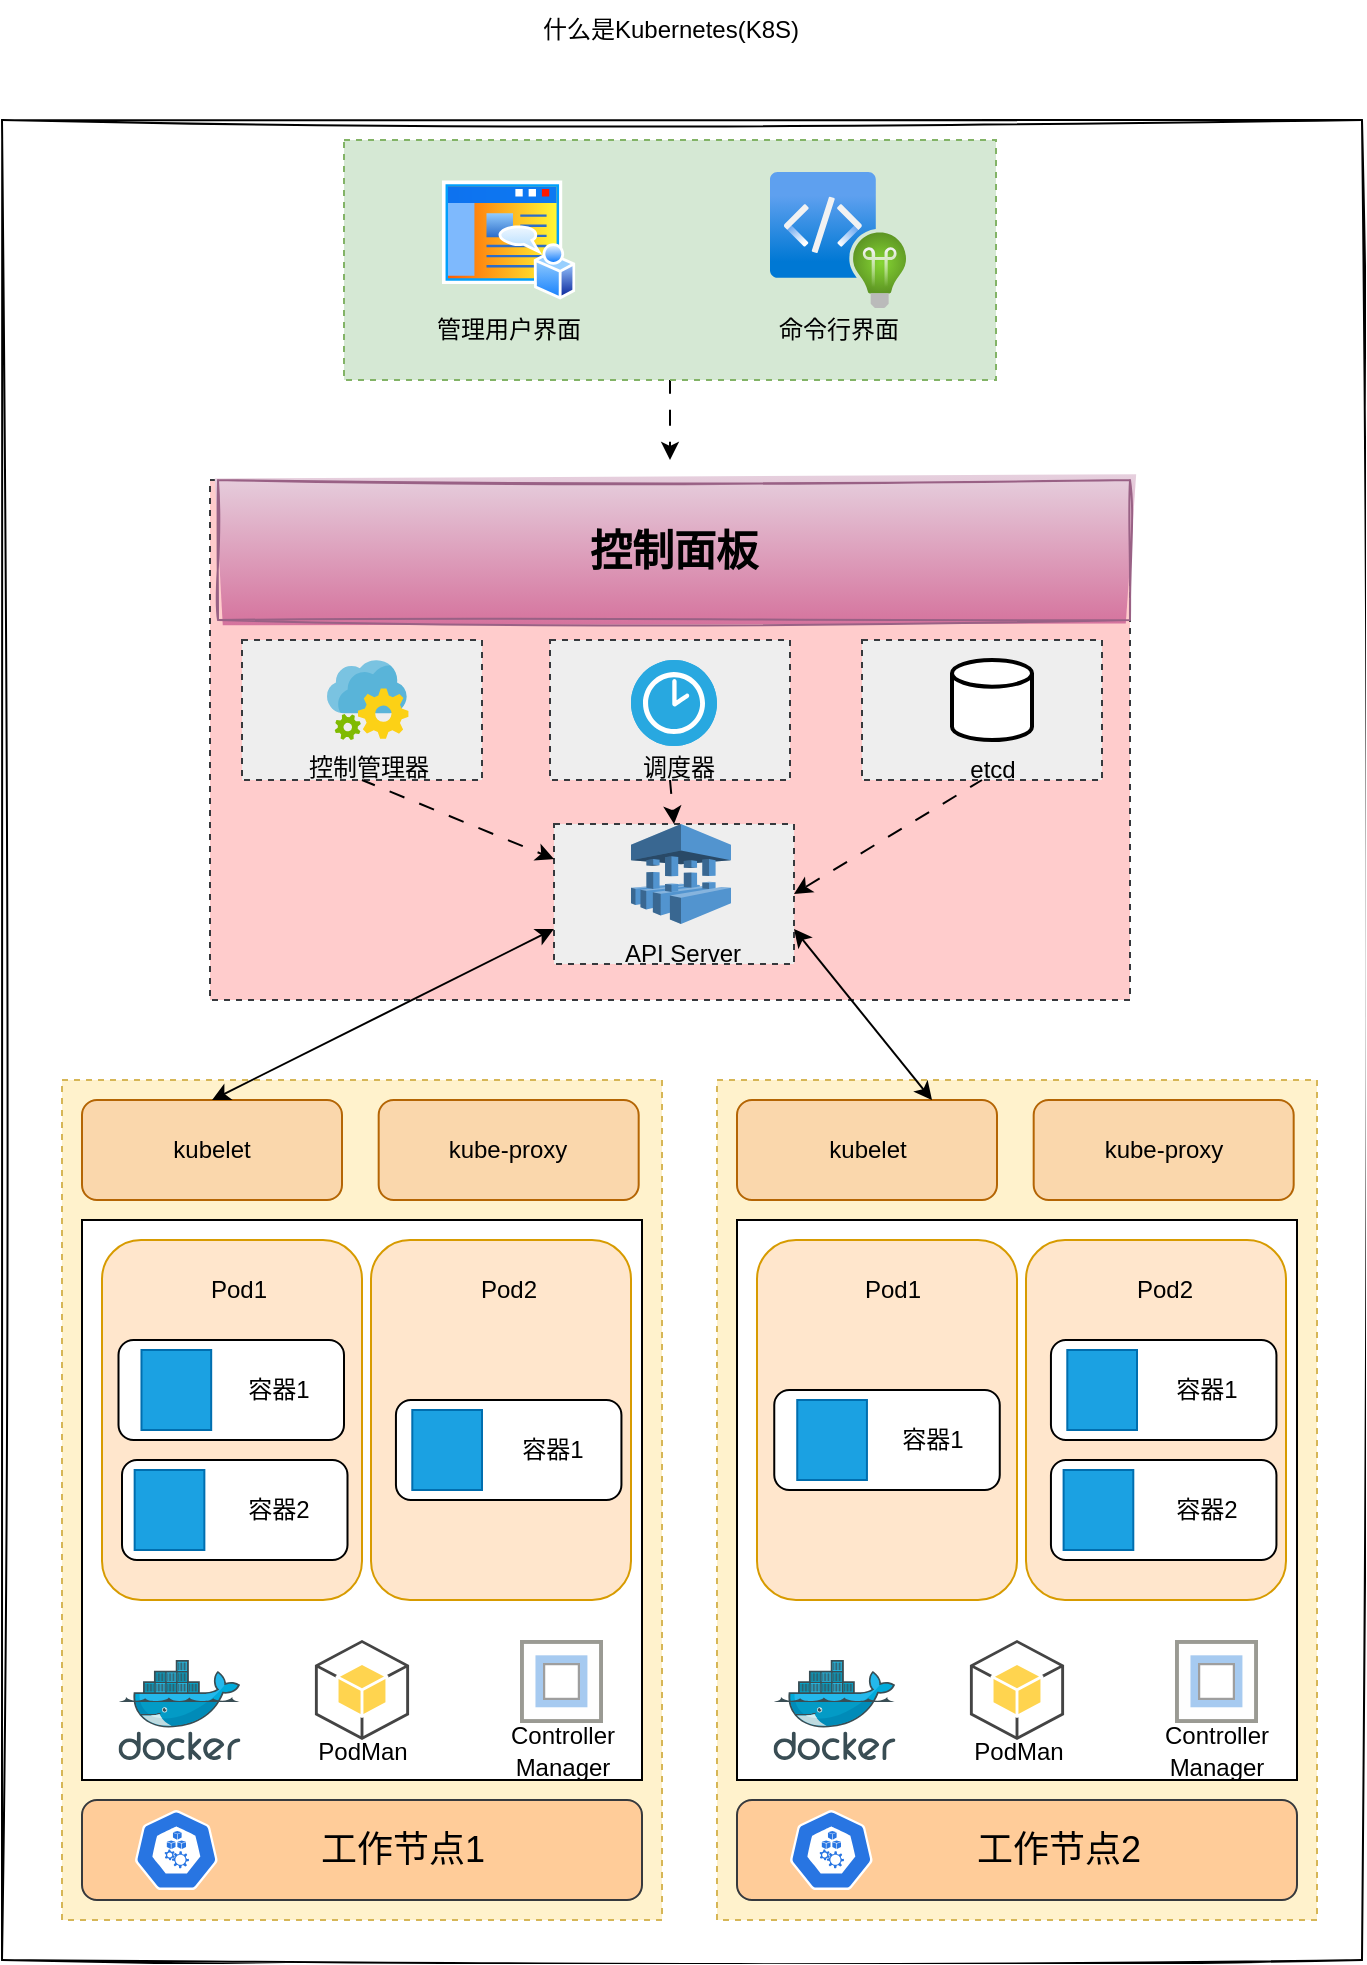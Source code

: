 <mxfile version="25.0.3">
  <diagram name="第 1 页" id="VuZ4HeaCu-ZnlVej3YWM">
    <mxGraphModel dx="2074" dy="1045" grid="1" gridSize="10" guides="1" tooltips="1" connect="1" arrows="1" fold="1" page="1" pageScale="1" pageWidth="827" pageHeight="1169" math="0" shadow="0">
      <root>
        <mxCell id="0" />
        <mxCell id="1" parent="0" />
        <mxCell id="b6jJAoVoaWnXoVeAViK6-1" value="" style="endArrow=none;html=1;rounded=0;sketch=1;hachureGap=4;jiggle=2;curveFitting=1;fontFamily=Architects Daughter;fontSource=https%3A%2F%2Ffonts.googleapis.com%2Fcss%3Ffamily%3DArchitects%2BDaughter;" edge="1" parent="1">
          <mxGeometry width="50" height="50" relative="1" as="geometry">
            <mxPoint x="80" y="120" as="sourcePoint" />
            <mxPoint x="760" y="120" as="targetPoint" />
          </mxGeometry>
        </mxCell>
        <mxCell id="b6jJAoVoaWnXoVeAViK6-2" value="" style="endArrow=none;html=1;rounded=0;sketch=1;hachureGap=4;jiggle=2;curveFitting=1;fontFamily=Architects Daughter;fontSource=https%3A%2F%2Ffonts.googleapis.com%2Fcss%3Ffamily%3DArchitects%2BDaughter;" edge="1" parent="1">
          <mxGeometry width="50" height="50" relative="1" as="geometry">
            <mxPoint x="80" y="120" as="sourcePoint" />
            <mxPoint x="80" y="1040" as="targetPoint" />
          </mxGeometry>
        </mxCell>
        <mxCell id="b6jJAoVoaWnXoVeAViK6-3" value="" style="endArrow=none;html=1;rounded=0;sketch=1;hachureGap=4;jiggle=2;curveFitting=1;fontFamily=Architects Daughter;fontSource=https%3A%2F%2Ffonts.googleapis.com%2Fcss%3Ffamily%3DArchitects%2BDaughter;" edge="1" parent="1">
          <mxGeometry width="50" height="50" relative="1" as="geometry">
            <mxPoint x="760" y="120" as="sourcePoint" />
            <mxPoint x="760" y="1040" as="targetPoint" />
          </mxGeometry>
        </mxCell>
        <mxCell id="b6jJAoVoaWnXoVeAViK6-4" value="" style="endArrow=none;html=1;rounded=0;sketch=1;hachureGap=4;jiggle=2;curveFitting=1;fontFamily=Architects Daughter;fontSource=https%3A%2F%2Ffonts.googleapis.com%2Fcss%3Ffamily%3DArchitects%2BDaughter;" edge="1" parent="1">
          <mxGeometry width="50" height="50" relative="1" as="geometry">
            <mxPoint x="80" y="1040" as="sourcePoint" />
            <mxPoint x="760" y="1040" as="targetPoint" />
          </mxGeometry>
        </mxCell>
        <mxCell id="b6jJAoVoaWnXoVeAViK6-5" value="什么是Kubernetes(K8S)" style="text;html=1;align=center;verticalAlign=middle;resizable=0;points=[];autosize=1;strokeColor=none;fillColor=none;fontFamily=Helvetica;" vertex="1" parent="1">
          <mxGeometry x="339" y="60" width="150" height="30" as="geometry" />
        </mxCell>
        <mxCell id="b6jJAoVoaWnXoVeAViK6-17" style="edgeStyle=orthogonalEdgeStyle;rounded=0;hachureGap=4;orthogonalLoop=1;jettySize=auto;html=1;exitX=0.5;exitY=1;exitDx=0;exitDy=0;fontFamily=Architects Daughter;fontSource=https%3A%2F%2Ffonts.googleapis.com%2Fcss%3Ffamily%3DArchitects%2BDaughter;flowAnimation=1;" edge="1" parent="1" source="b6jJAoVoaWnXoVeAViK6-6">
          <mxGeometry relative="1" as="geometry">
            <mxPoint x="414" y="290" as="targetPoint" />
          </mxGeometry>
        </mxCell>
        <mxCell id="b6jJAoVoaWnXoVeAViK6-6" value="" style="rounded=0;whiteSpace=wrap;html=1;hachureGap=4;fontFamily=Architects Daughter;fontSource=https%3A%2F%2Ffonts.googleapis.com%2Fcss%3Ffamily%3DArchitects%2BDaughter;textShadow=1;shadow=0;dashed=1;fillColor=#d5e8d4;strokeColor=#82b366;" vertex="1" parent="1">
          <mxGeometry x="251" y="130" width="326" height="120" as="geometry" />
        </mxCell>
        <mxCell id="b6jJAoVoaWnXoVeAViK6-7" value="" style="rounded=0;whiteSpace=wrap;html=1;hachureGap=4;fontFamily=Architects Daughter;fontSource=https%3A%2F%2Ffonts.googleapis.com%2Fcss%3Ffamily%3DArchitects%2BDaughter;textShadow=1;shadow=0;dashed=1;fillColor=#ffcccc;strokeColor=#36393d;" vertex="1" parent="1">
          <mxGeometry x="184" y="300" width="460" height="260" as="geometry" />
        </mxCell>
        <mxCell id="b6jJAoVoaWnXoVeAViK6-8" value="" style="rounded=0;whiteSpace=wrap;html=1;hachureGap=4;fontFamily=Architects Daughter;fontSource=https%3A%2F%2Ffonts.googleapis.com%2Fcss%3Ffamily%3DArchitects%2BDaughter;textShadow=1;shadow=0;dashed=1;fillColor=#fff2cc;strokeColor=#d6b656;" vertex="1" parent="1">
          <mxGeometry x="110" y="600" width="300" height="420" as="geometry" />
        </mxCell>
        <mxCell id="b6jJAoVoaWnXoVeAViK6-13" value="" style="image;aspect=fixed;perimeter=ellipsePerimeter;html=1;align=center;shadow=0;dashed=0;spacingTop=3;image=img/lib/active_directory/home_page.svg;sketch=1;hachureGap=4;jiggle=2;curveFitting=1;fontFamily=Architects Daughter;fontSource=https%3A%2F%2Ffonts.googleapis.com%2Fcss%3Ffamily%3DArchitects%2BDaughter;" vertex="1" parent="1">
          <mxGeometry x="300" y="150" width="66.67" height="60" as="geometry" />
        </mxCell>
        <mxCell id="b6jJAoVoaWnXoVeAViK6-14" value="&lt;font face=&quot;Helvetica&quot;&gt;管理用户界面&lt;/font&gt;" style="text;html=1;align=center;verticalAlign=middle;resizable=0;points=[];autosize=1;strokeColor=none;fillColor=none;fontFamily=Architects Daughter;fontSource=https%3A%2F%2Ffonts.googleapis.com%2Fcss%3Ffamily%3DArchitects%2BDaughter;" vertex="1" parent="1">
          <mxGeometry x="283.33" y="210" width="100" height="30" as="geometry" />
        </mxCell>
        <mxCell id="b6jJAoVoaWnXoVeAViK6-15" value="" style="image;aspect=fixed;html=1;points=[];align=center;fontSize=12;image=img/lib/azure2/devops/Code_Optimization.svg;sketch=1;hachureGap=4;jiggle=2;curveFitting=1;fontFamily=Architects Daughter;fontSource=https%3A%2F%2Ffonts.googleapis.com%2Fcss%3Ffamily%3DArchitects%2BDaughter;" vertex="1" parent="1">
          <mxGeometry x="464" y="146" width="68" height="68" as="geometry" />
        </mxCell>
        <mxCell id="b6jJAoVoaWnXoVeAViK6-16" value="&lt;font face=&quot;Helvetica&quot;&gt;命令行界面&lt;/font&gt;" style="text;html=1;align=center;verticalAlign=middle;resizable=0;points=[];autosize=1;strokeColor=none;fillColor=none;fontFamily=Architects Daughter;fontSource=https%3A%2F%2Ffonts.googleapis.com%2Fcss%3Ffamily%3DArchitects%2BDaughter;" vertex="1" parent="1">
          <mxGeometry x="458" y="210" width="80" height="30" as="geometry" />
        </mxCell>
        <mxCell id="b6jJAoVoaWnXoVeAViK6-20" value="&lt;font face=&quot;Helvetica&quot; style=&quot;font-size: 21px;&quot;&gt;&lt;b&gt;控制面板&lt;/b&gt;&lt;/font&gt;" style="rounded=0;whiteSpace=wrap;html=1;sketch=1;hachureGap=4;jiggle=2;curveFitting=1;fontFamily=Architects Daughter;fontSource=https%3A%2F%2Ffonts.googleapis.com%2Fcss%3Ffamily%3DArchitects%2BDaughter;fillColor=#e6d0de;strokeColor=#996185;gradientColor=#d5739d;" vertex="1" parent="1">
          <mxGeometry x="188" y="300" width="456" height="70" as="geometry" />
        </mxCell>
        <mxCell id="b6jJAoVoaWnXoVeAViK6-24" value="" style="rounded=0;whiteSpace=wrap;html=1;hachureGap=4;fontFamily=Architects Daughter;fontSource=https%3A%2F%2Ffonts.googleapis.com%2Fcss%3Ffamily%3DArchitects%2BDaughter;dashed=1;fillColor=#eeeeee;strokeColor=#36393d;" vertex="1" parent="1">
          <mxGeometry x="200" y="380" width="120" height="70" as="geometry" />
        </mxCell>
        <mxCell id="b6jJAoVoaWnXoVeAViK6-25" value="" style="rounded=0;whiteSpace=wrap;html=1;hachureGap=4;fontFamily=Architects Daughter;fontSource=https%3A%2F%2Ffonts.googleapis.com%2Fcss%3Ffamily%3DArchitects%2BDaughter;dashed=1;fillColor=#eeeeee;strokeColor=#36393d;" vertex="1" parent="1">
          <mxGeometry x="354" y="380" width="120" height="70" as="geometry" />
        </mxCell>
        <mxCell id="b6jJAoVoaWnXoVeAViK6-26" value="" style="rounded=0;whiteSpace=wrap;html=1;hachureGap=4;fontFamily=Architects Daughter;fontSource=https%3A%2F%2Ffonts.googleapis.com%2Fcss%3Ffamily%3DArchitects%2BDaughter;dashed=1;fillColor=#eeeeee;strokeColor=#36393d;" vertex="1" parent="1">
          <mxGeometry x="510" y="380" width="120" height="70" as="geometry" />
        </mxCell>
        <mxCell id="b6jJAoVoaWnXoVeAViK6-27" value="" style="image;sketch=0;aspect=fixed;html=1;points=[];align=center;fontSize=12;image=img/lib/mscae/App_Configuration.svg;hachureGap=4;jiggle=2;curveFitting=1;fontFamily=Architects Daughter;fontSource=https%3A%2F%2Ffonts.googleapis.com%2Fcss%3Ffamily%3DArchitects%2BDaughter;" vertex="1" parent="1">
          <mxGeometry x="242.51" y="390" width="40.82" height="40" as="geometry" />
        </mxCell>
        <mxCell id="b6jJAoVoaWnXoVeAViK6-28" value="" style="fillColor=#28A8E0;verticalLabelPosition=bottom;sketch=0;html=1;strokeColor=#ffffff;verticalAlign=top;align=center;points=[[0.145,0.145,0],[0.5,0,0],[0.855,0.145,0],[1,0.5,0],[0.855,0.855,0],[0.5,1,0],[0.145,0.855,0],[0,0.5,0]];pointerEvents=1;shape=mxgraph.cisco_safe.compositeIcon;bgIcon=ellipse;resIcon=mxgraph.cisco_safe.capability.time_synchronization;hachureGap=4;jiggle=2;curveFitting=1;fontFamily=Architects Daughter;fontSource=https%3A%2F%2Ffonts.googleapis.com%2Fcss%3Ffamily%3DArchitects%2BDaughter;" vertex="1" parent="1">
          <mxGeometry x="394.5" y="390" width="43" height="43" as="geometry" />
        </mxCell>
        <mxCell id="b6jJAoVoaWnXoVeAViK6-29" value="" style="strokeWidth=2;html=1;shape=mxgraph.flowchart.database;whiteSpace=wrap;hachureGap=4;fontFamily=Architects Daughter;fontSource=https%3A%2F%2Ffonts.googleapis.com%2Fcss%3Ffamily%3DArchitects%2BDaughter;" vertex="1" parent="1">
          <mxGeometry x="555" y="390" width="40" height="40" as="geometry" />
        </mxCell>
        <mxCell id="b6jJAoVoaWnXoVeAViK6-30" value="控制管理器" style="text;html=1;align=center;verticalAlign=middle;resizable=0;points=[];autosize=1;strokeColor=none;fillColor=none;fontFamily=Architects Daughter;fontSource=https%3A%2F%2Ffonts.googleapis.com%2Fcss%3Ffamily%3DArchitects%2BDaughter;" vertex="1" parent="1">
          <mxGeometry x="222.92" y="430" width="80" height="30" as="geometry" />
        </mxCell>
        <mxCell id="b6jJAoVoaWnXoVeAViK6-31" value="调度器" style="text;html=1;align=center;verticalAlign=middle;resizable=0;points=[];autosize=1;strokeColor=none;fillColor=none;fontFamily=Architects Daughter;fontSource=https%3A%2F%2Ffonts.googleapis.com%2Fcss%3Ffamily%3DArchitects%2BDaughter;" vertex="1" parent="1">
          <mxGeometry x="388" y="430" width="60" height="30" as="geometry" />
        </mxCell>
        <mxCell id="b6jJAoVoaWnXoVeAViK6-32" value="etcd" style="text;html=1;align=center;verticalAlign=middle;resizable=0;points=[];autosize=1;strokeColor=none;fillColor=none;fontFamily=Helvetica;" vertex="1" parent="1">
          <mxGeometry x="550" y="430" width="50" height="30" as="geometry" />
        </mxCell>
        <mxCell id="b6jJAoVoaWnXoVeAViK6-33" value="" style="rounded=0;whiteSpace=wrap;html=1;hachureGap=4;fontFamily=Architects Daughter;fontSource=https%3A%2F%2Ffonts.googleapis.com%2Fcss%3Ffamily%3DArchitects%2BDaughter;dashed=1;fillColor=#eeeeee;strokeColor=#36393d;" vertex="1" parent="1">
          <mxGeometry x="356" y="472" width="120" height="70" as="geometry" />
        </mxCell>
        <mxCell id="b6jJAoVoaWnXoVeAViK6-36" value="" style="outlineConnect=0;dashed=0;verticalLabelPosition=bottom;verticalAlign=top;align=center;html=1;shape=mxgraph.aws3.server_migration_service;fillColor=#5294CF;gradientColor=none;hachureGap=4;fontFamily=Architects Daughter;fontSource=https%3A%2F%2Ffonts.googleapis.com%2Fcss%3Ffamily%3DArchitects%2BDaughter;" vertex="1" parent="1">
          <mxGeometry x="394.5" y="472" width="50" height="50" as="geometry" />
        </mxCell>
        <mxCell id="b6jJAoVoaWnXoVeAViK6-37" value="&lt;font face=&quot;Helvetica&quot;&gt;API Server&lt;/font&gt;" style="text;html=1;align=center;verticalAlign=middle;resizable=0;points=[];autosize=1;strokeColor=none;fillColor=none;fontFamily=Architects Daughter;fontSource=https%3A%2F%2Ffonts.googleapis.com%2Fcss%3Ffamily%3DArchitects%2BDaughter;" vertex="1" parent="1">
          <mxGeometry x="379.5" y="522" width="80" height="30" as="geometry" />
        </mxCell>
        <mxCell id="b6jJAoVoaWnXoVeAViK6-39" value="&lt;font face=&quot;Helvetica&quot;&gt;kubelet&lt;/font&gt;" style="rounded=1;whiteSpace=wrap;html=1;hachureGap=4;fontFamily=Architects Daughter;fontSource=https%3A%2F%2Ffonts.googleapis.com%2Fcss%3Ffamily%3DArchitects%2BDaughter;fillColor=#fad7ac;strokeColor=#b46504;" vertex="1" parent="1">
          <mxGeometry x="120" y="610" width="130" height="50" as="geometry" />
        </mxCell>
        <mxCell id="b6jJAoVoaWnXoVeAViK6-41" value="&lt;font face=&quot;Helvetica&quot;&gt;kube-proxy&lt;/font&gt;" style="rounded=1;whiteSpace=wrap;html=1;hachureGap=4;fontFamily=Architects Daughter;fontSource=https%3A%2F%2Ffonts.googleapis.com%2Fcss%3Ffamily%3DArchitects%2BDaughter;fillColor=#fad7ac;strokeColor=#b46504;" vertex="1" parent="1">
          <mxGeometry x="268.34" y="610" width="130" height="50" as="geometry" />
        </mxCell>
        <mxCell id="b6jJAoVoaWnXoVeAViK6-43" value="" style="rounded=1;whiteSpace=wrap;html=1;hachureGap=4;fontFamily=Architects Daughter;fontSource=https%3A%2F%2Ffonts.googleapis.com%2Fcss%3Ffamily%3DArchitects%2BDaughter;fillColor=#ffcc99;strokeColor=#36393d;" vertex="1" parent="1">
          <mxGeometry x="120" y="960" width="280" height="50" as="geometry" />
        </mxCell>
        <mxCell id="b6jJAoVoaWnXoVeAViK6-44" value="" style="aspect=fixed;sketch=0;html=1;dashed=0;whitespace=wrap;verticalLabelPosition=bottom;verticalAlign=top;fillColor=#2875E2;strokeColor=#ffffff;points=[[0.005,0.63,0],[0.1,0.2,0],[0.9,0.2,0],[0.5,0,0],[0.995,0.63,0],[0.72,0.99,0],[0.5,1,0],[0.28,0.99,0]];shape=mxgraph.kubernetes.icon2;prIcon=node;hachureGap=4;jiggle=2;curveFitting=1;fontFamily=Architects Daughter;fontSource=https%3A%2F%2Ffonts.googleapis.com%2Fcss%3Ffamily%3DArchitects%2BDaughter;" vertex="1" parent="1">
          <mxGeometry x="146.33" y="965" width="41.67" height="40" as="geometry" />
        </mxCell>
        <mxCell id="b6jJAoVoaWnXoVeAViK6-46" value="" style="rounded=0;whiteSpace=wrap;html=1;hachureGap=4;fontFamily=Architects Daughter;fontSource=https%3A%2F%2Ffonts.googleapis.com%2Fcss%3Ffamily%3DArchitects%2BDaughter;" vertex="1" parent="1">
          <mxGeometry x="120" y="670" width="280" height="280" as="geometry" />
        </mxCell>
        <mxCell id="b6jJAoVoaWnXoVeAViK6-47" value="" style="rounded=1;whiteSpace=wrap;html=1;hachureGap=4;fontFamily=Architects Daughter;fontSource=https%3A%2F%2Ffonts.googleapis.com%2Fcss%3Ffamily%3DArchitects%2BDaughter;fillColor=#ffe6cc;strokeColor=#d79b00;" vertex="1" parent="1">
          <mxGeometry x="130" y="680" width="130" height="180" as="geometry" />
        </mxCell>
        <mxCell id="b6jJAoVoaWnXoVeAViK6-48" value="" style="rounded=1;whiteSpace=wrap;html=1;hachureGap=4;fontFamily=Architects Daughter;fontSource=https%3A%2F%2Ffonts.googleapis.com%2Fcss%3Ffamily%3DArchitects%2BDaughter;fillColor=#ffe6cc;strokeColor=#d79b00;" vertex="1" parent="1">
          <mxGeometry x="264.5" y="680" width="130" height="180" as="geometry" />
        </mxCell>
        <mxCell id="b6jJAoVoaWnXoVeAViK6-49" value="" style="rounded=1;whiteSpace=wrap;html=1;hachureGap=4;fontFamily=Architects Daughter;fontSource=https%3A%2F%2Ffonts.googleapis.com%2Fcss%3Ffamily%3DArchitects%2BDaughter;" vertex="1" parent="1">
          <mxGeometry x="138.25" y="730" width="112.75" height="50" as="geometry" />
        </mxCell>
        <mxCell id="b6jJAoVoaWnXoVeAViK6-50" value="" style="rounded=1;whiteSpace=wrap;html=1;hachureGap=4;fontFamily=Architects Daughter;fontSource=https%3A%2F%2Ffonts.googleapis.com%2Fcss%3Ffamily%3DArchitects%2BDaughter;" vertex="1" parent="1">
          <mxGeometry x="140" y="790" width="112.75" height="50" as="geometry" />
        </mxCell>
        <mxCell id="b6jJAoVoaWnXoVeAViK6-52" value="" style="rounded=1;whiteSpace=wrap;html=1;hachureGap=4;fontFamily=Architects Daughter;fontSource=https%3A%2F%2Ffonts.googleapis.com%2Fcss%3Ffamily%3DArchitects%2BDaughter;" vertex="1" parent="1">
          <mxGeometry x="276.97" y="760" width="112.75" height="50" as="geometry" />
        </mxCell>
        <mxCell id="b6jJAoVoaWnXoVeAViK6-53" value="&lt;font face=&quot;Helvetica&quot;&gt;Pod1&lt;/font&gt;" style="text;html=1;align=center;verticalAlign=middle;resizable=0;points=[];autosize=1;strokeColor=none;fillColor=none;fontFamily=Architects Daughter;fontSource=https%3A%2F%2Ffonts.googleapis.com%2Fcss%3Ffamily%3DArchitects%2BDaughter;" vertex="1" parent="1">
          <mxGeometry x="172.92" y="690" width="50" height="30" as="geometry" />
        </mxCell>
        <mxCell id="b6jJAoVoaWnXoVeAViK6-54" value="&lt;font face=&quot;Helvetica&quot;&gt;Pod2&lt;/font&gt;" style="text;html=1;align=center;verticalAlign=middle;resizable=0;points=[];autosize=1;strokeColor=none;fillColor=none;fontFamily=Architects Daughter;fontSource=https%3A%2F%2Ffonts.googleapis.com%2Fcss%3Ffamily%3DArchitects%2BDaughter;" vertex="1" parent="1">
          <mxGeometry x="308.35" y="690" width="50" height="30" as="geometry" />
        </mxCell>
        <mxCell id="b6jJAoVoaWnXoVeAViK6-55" value="" style="image;sketch=0;aspect=fixed;html=1;points=[];align=center;fontSize=12;image=img/lib/mscae/Docker.svg;hachureGap=4;jiggle=2;curveFitting=1;fontFamily=Architects Daughter;fontSource=https%3A%2F%2Ffonts.googleapis.com%2Fcss%3Ffamily%3DArchitects%2BDaughter;" vertex="1" parent="1">
          <mxGeometry x="138.25" y="890" width="60.98" height="50" as="geometry" />
        </mxCell>
        <mxCell id="b6jJAoVoaWnXoVeAViK6-56" value="" style="outlineConnect=0;dashed=0;verticalLabelPosition=bottom;verticalAlign=top;align=center;html=1;shape=mxgraph.aws3.android;fillColor=#FFD44F;gradientColor=none;hachureGap=4;fontFamily=Architects Daughter;fontSource=https%3A%2F%2Ffonts.googleapis.com%2Fcss%3Ffamily%3DArchitects%2BDaughter;" vertex="1" parent="1">
          <mxGeometry x="236.46" y="880" width="47.08" height="50" as="geometry" />
        </mxCell>
        <mxCell id="b6jJAoVoaWnXoVeAViK6-57" value="" style="verticalLabelPosition=bottom;sketch=0;aspect=fixed;html=1;verticalAlign=top;strokeColor=none;align=center;outlineConnect=0;shape=mxgraph.citrix.role_load_testing_controller;hachureGap=4;jiggle=2;curveFitting=1;fontFamily=Architects Daughter;fontSource=https%3A%2F%2Ffonts.googleapis.com%2Fcss%3Ffamily%3DArchitects%2BDaughter;" vertex="1" parent="1">
          <mxGeometry x="339" y="880" width="41.5" height="41.5" as="geometry" />
        </mxCell>
        <mxCell id="b6jJAoVoaWnXoVeAViK6-58" value="&lt;font face=&quot;Helvetica&quot;&gt;PodMan&lt;/font&gt;" style="text;html=1;align=center;verticalAlign=middle;resizable=0;points=[];autosize=1;strokeColor=none;fillColor=none;fontFamily=Architects Daughter;fontSource=https%3A%2F%2Ffonts.googleapis.com%2Fcss%3Ffamily%3DArchitects%2BDaughter;" vertex="1" parent="1">
          <mxGeometry x="225.0" y="921" width="70" height="30" as="geometry" />
        </mxCell>
        <mxCell id="b6jJAoVoaWnXoVeAViK6-59" value="&lt;font face=&quot;Helvetica&quot;&gt;Controller &lt;br&gt;Manager&lt;/font&gt;" style="text;html=1;align=center;verticalAlign=middle;resizable=0;points=[];autosize=1;strokeColor=none;fillColor=none;fontFamily=Architects Daughter;fontSource=https%3A%2F%2Ffonts.googleapis.com%2Fcss%3Ffamily%3DArchitects%2BDaughter;" vertex="1" parent="1">
          <mxGeometry x="319.75" y="916" width="80" height="40" as="geometry" />
        </mxCell>
        <mxCell id="b6jJAoVoaWnXoVeAViK6-60" value="&lt;font style=&quot;font-size: 18px;&quot; face=&quot;Helvetica&quot;&gt;工作节点1&lt;/font&gt;" style="text;html=1;align=center;verticalAlign=middle;resizable=0;points=[];autosize=1;strokeColor=none;fillColor=none;fontFamily=Architects Daughter;fontSource=https%3A%2F%2Ffonts.googleapis.com%2Fcss%3Ffamily%3DArchitects%2BDaughter;" vertex="1" parent="1">
          <mxGeometry x="225.0" y="965" width="110" height="40" as="geometry" />
        </mxCell>
        <mxCell id="b6jJAoVoaWnXoVeAViK6-61" value="" style="points=[];aspect=fixed;html=1;align=center;shadow=0;dashed=0;fillColor=#1ba1e2;strokeColor=#006EAF;shape=mxgraph.alibaba_cloud.ask_ack_container_service_for_kubernetes;hachureGap=4;fontFamily=Architects Daughter;fontSource=https%3A%2F%2Ffonts.googleapis.com%2Fcss%3Ffamily%3DArchitects%2BDaughter;fontColor=#ffffff;" vertex="1" parent="1">
          <mxGeometry x="149.74" y="735" width="34.85" height="40" as="geometry" />
        </mxCell>
        <mxCell id="b6jJAoVoaWnXoVeAViK6-62" value="" style="points=[];aspect=fixed;html=1;align=center;shadow=0;dashed=0;fillColor=#1ba1e2;strokeColor=#006EAF;shape=mxgraph.alibaba_cloud.ask_ack_container_service_for_kubernetes;hachureGap=4;fontFamily=Architects Daughter;fontSource=https%3A%2F%2Ffonts.googleapis.com%2Fcss%3Ffamily%3DArchitects%2BDaughter;fontColor=#ffffff;" vertex="1" parent="1">
          <mxGeometry x="146.33" y="795" width="34.85" height="40" as="geometry" />
        </mxCell>
        <mxCell id="b6jJAoVoaWnXoVeAViK6-63" value="" style="points=[];aspect=fixed;html=1;align=center;shadow=0;dashed=0;fillColor=#1ba1e2;strokeColor=#006EAF;shape=mxgraph.alibaba_cloud.ask_ack_container_service_for_kubernetes;hachureGap=4;fontFamily=Architects Daughter;fontSource=https%3A%2F%2Ffonts.googleapis.com%2Fcss%3Ffamily%3DArchitects%2BDaughter;fontColor=#ffffff;" vertex="1" parent="1">
          <mxGeometry x="285.15" y="765" width="34.85" height="40" as="geometry" />
        </mxCell>
        <mxCell id="b6jJAoVoaWnXoVeAViK6-64" value="&lt;font face=&quot;Helvetica&quot;&gt;容器1&lt;/font&gt;" style="text;html=1;align=center;verticalAlign=middle;resizable=0;points=[];autosize=1;strokeColor=none;fillColor=none;fontFamily=Architects Daughter;fontSource=https%3A%2F%2Ffonts.googleapis.com%2Fcss%3Ffamily%3DArchitects%2BDaughter;" vertex="1" parent="1">
          <mxGeometry x="192.51" y="740" width="50" height="30" as="geometry" />
        </mxCell>
        <mxCell id="b6jJAoVoaWnXoVeAViK6-65" value="&lt;font face=&quot;Helvetica&quot;&gt;容器2&lt;/font&gt;" style="text;html=1;align=center;verticalAlign=middle;resizable=0;points=[];autosize=1;strokeColor=none;fillColor=none;fontFamily=Architects Daughter;fontSource=https%3A%2F%2Ffonts.googleapis.com%2Fcss%3Ffamily%3DArchitects%2BDaughter;" vertex="1" parent="1">
          <mxGeometry x="192.51" y="800" width="50" height="30" as="geometry" />
        </mxCell>
        <mxCell id="b6jJAoVoaWnXoVeAViK6-66" value="&lt;font face=&quot;Helvetica&quot;&gt;容器1&lt;/font&gt;" style="text;html=1;align=center;verticalAlign=middle;resizable=0;points=[];autosize=1;strokeColor=none;fillColor=none;fontFamily=Architects Daughter;fontSource=https%3A%2F%2Ffonts.googleapis.com%2Fcss%3Ffamily%3DArchitects%2BDaughter;" vertex="1" parent="1">
          <mxGeometry x="329.5" y="770" width="50" height="30" as="geometry" />
        </mxCell>
        <mxCell id="b6jJAoVoaWnXoVeAViK6-67" value="" style="rounded=0;whiteSpace=wrap;html=1;hachureGap=4;fontFamily=Architects Daughter;fontSource=https%3A%2F%2Ffonts.googleapis.com%2Fcss%3Ffamily%3DArchitects%2BDaughter;textShadow=1;shadow=0;dashed=1;fillColor=#fff2cc;strokeColor=#d6b656;" vertex="1" parent="1">
          <mxGeometry x="437.5" y="600" width="300" height="420" as="geometry" />
        </mxCell>
        <mxCell id="b6jJAoVoaWnXoVeAViK6-68" value="&lt;font face=&quot;Helvetica&quot;&gt;kubelet&lt;/font&gt;" style="rounded=1;whiteSpace=wrap;html=1;hachureGap=4;fontFamily=Architects Daughter;fontSource=https%3A%2F%2Ffonts.googleapis.com%2Fcss%3Ffamily%3DArchitects%2BDaughter;fillColor=#fad7ac;strokeColor=#b46504;" vertex="1" parent="1">
          <mxGeometry x="447.5" y="610" width="130" height="50" as="geometry" />
        </mxCell>
        <mxCell id="b6jJAoVoaWnXoVeAViK6-69" value="&lt;font face=&quot;Helvetica&quot;&gt;kube-proxy&lt;/font&gt;" style="rounded=1;whiteSpace=wrap;html=1;hachureGap=4;fontFamily=Architects Daughter;fontSource=https%3A%2F%2Ffonts.googleapis.com%2Fcss%3Ffamily%3DArchitects%2BDaughter;fillColor=#fad7ac;strokeColor=#b46504;" vertex="1" parent="1">
          <mxGeometry x="595.84" y="610" width="130" height="50" as="geometry" />
        </mxCell>
        <mxCell id="b6jJAoVoaWnXoVeAViK6-70" value="" style="rounded=1;whiteSpace=wrap;html=1;hachureGap=4;fontFamily=Architects Daughter;fontSource=https%3A%2F%2Ffonts.googleapis.com%2Fcss%3Ffamily%3DArchitects%2BDaughter;fillColor=#ffcc99;strokeColor=#36393d;" vertex="1" parent="1">
          <mxGeometry x="447.5" y="960" width="280" height="50" as="geometry" />
        </mxCell>
        <mxCell id="b6jJAoVoaWnXoVeAViK6-71" value="" style="aspect=fixed;sketch=0;html=1;dashed=0;whitespace=wrap;verticalLabelPosition=bottom;verticalAlign=top;fillColor=#2875E2;strokeColor=#ffffff;points=[[0.005,0.63,0],[0.1,0.2,0],[0.9,0.2,0],[0.5,0,0],[0.995,0.63,0],[0.72,0.99,0],[0.5,1,0],[0.28,0.99,0]];shape=mxgraph.kubernetes.icon2;prIcon=node;hachureGap=4;jiggle=2;curveFitting=1;fontFamily=Architects Daughter;fontSource=https%3A%2F%2Ffonts.googleapis.com%2Fcss%3Ffamily%3DArchitects%2BDaughter;" vertex="1" parent="1">
          <mxGeometry x="473.83" y="965" width="41.67" height="40" as="geometry" />
        </mxCell>
        <mxCell id="b6jJAoVoaWnXoVeAViK6-72" value="" style="rounded=0;whiteSpace=wrap;html=1;hachureGap=4;fontFamily=Architects Daughter;fontSource=https%3A%2F%2Ffonts.googleapis.com%2Fcss%3Ffamily%3DArchitects%2BDaughter;" vertex="1" parent="1">
          <mxGeometry x="447.5" y="670" width="280" height="280" as="geometry" />
        </mxCell>
        <mxCell id="b6jJAoVoaWnXoVeAViK6-73" value="" style="rounded=1;whiteSpace=wrap;html=1;hachureGap=4;fontFamily=Architects Daughter;fontSource=https%3A%2F%2Ffonts.googleapis.com%2Fcss%3Ffamily%3DArchitects%2BDaughter;fillColor=#ffe6cc;strokeColor=#d79b00;" vertex="1" parent="1">
          <mxGeometry x="457.5" y="680" width="130" height="180" as="geometry" />
        </mxCell>
        <mxCell id="b6jJAoVoaWnXoVeAViK6-74" value="" style="rounded=1;whiteSpace=wrap;html=1;hachureGap=4;fontFamily=Architects Daughter;fontSource=https%3A%2F%2Ffonts.googleapis.com%2Fcss%3Ffamily%3DArchitects%2BDaughter;fillColor=#ffe6cc;strokeColor=#d79b00;" vertex="1" parent="1">
          <mxGeometry x="592" y="680" width="130" height="180" as="geometry" />
        </mxCell>
        <mxCell id="b6jJAoVoaWnXoVeAViK6-75" value="" style="rounded=1;whiteSpace=wrap;html=1;hachureGap=4;fontFamily=Architects Daughter;fontSource=https%3A%2F%2Ffonts.googleapis.com%2Fcss%3Ffamily%3DArchitects%2BDaughter;" vertex="1" parent="1">
          <mxGeometry x="466.13" y="755" width="112.75" height="50" as="geometry" />
        </mxCell>
        <mxCell id="b6jJAoVoaWnXoVeAViK6-76" value="" style="rounded=1;whiteSpace=wrap;html=1;hachureGap=4;fontFamily=Architects Daughter;fontSource=https%3A%2F%2Ffonts.googleapis.com%2Fcss%3Ffamily%3DArchitects%2BDaughter;" vertex="1" parent="1">
          <mxGeometry x="604.47" y="790" width="112.75" height="50" as="geometry" />
        </mxCell>
        <mxCell id="b6jJAoVoaWnXoVeAViK6-77" value="" style="rounded=1;whiteSpace=wrap;html=1;hachureGap=4;fontFamily=Architects Daughter;fontSource=https%3A%2F%2Ffonts.googleapis.com%2Fcss%3Ffamily%3DArchitects%2BDaughter;" vertex="1" parent="1">
          <mxGeometry x="604.47" y="730" width="112.75" height="50" as="geometry" />
        </mxCell>
        <mxCell id="b6jJAoVoaWnXoVeAViK6-78" value="&lt;font face=&quot;Helvetica&quot;&gt;Pod1&lt;/font&gt;" style="text;html=1;align=center;verticalAlign=middle;resizable=0;points=[];autosize=1;strokeColor=none;fillColor=none;fontFamily=Architects Daughter;fontSource=https%3A%2F%2Ffonts.googleapis.com%2Fcss%3Ffamily%3DArchitects%2BDaughter;" vertex="1" parent="1">
          <mxGeometry x="500.42" y="690" width="50" height="30" as="geometry" />
        </mxCell>
        <mxCell id="b6jJAoVoaWnXoVeAViK6-79" value="&lt;font face=&quot;Helvetica&quot;&gt;Pod2&lt;/font&gt;" style="text;html=1;align=center;verticalAlign=middle;resizable=0;points=[];autosize=1;strokeColor=none;fillColor=none;fontFamily=Architects Daughter;fontSource=https%3A%2F%2Ffonts.googleapis.com%2Fcss%3Ffamily%3DArchitects%2BDaughter;" vertex="1" parent="1">
          <mxGeometry x="635.85" y="690" width="50" height="30" as="geometry" />
        </mxCell>
        <mxCell id="b6jJAoVoaWnXoVeAViK6-80" value="" style="image;sketch=0;aspect=fixed;html=1;points=[];align=center;fontSize=12;image=img/lib/mscae/Docker.svg;hachureGap=4;jiggle=2;curveFitting=1;fontFamily=Architects Daughter;fontSource=https%3A%2F%2Ffonts.googleapis.com%2Fcss%3Ffamily%3DArchitects%2BDaughter;" vertex="1" parent="1">
          <mxGeometry x="465.75" y="890" width="60.98" height="50" as="geometry" />
        </mxCell>
        <mxCell id="b6jJAoVoaWnXoVeAViK6-81" value="" style="outlineConnect=0;dashed=0;verticalLabelPosition=bottom;verticalAlign=top;align=center;html=1;shape=mxgraph.aws3.android;fillColor=#FFD44F;gradientColor=none;hachureGap=4;fontFamily=Architects Daughter;fontSource=https%3A%2F%2Ffonts.googleapis.com%2Fcss%3Ffamily%3DArchitects%2BDaughter;" vertex="1" parent="1">
          <mxGeometry x="563.96" y="880" width="47.08" height="50" as="geometry" />
        </mxCell>
        <mxCell id="b6jJAoVoaWnXoVeAViK6-82" value="" style="verticalLabelPosition=bottom;sketch=0;aspect=fixed;html=1;verticalAlign=top;strokeColor=none;align=center;outlineConnect=0;shape=mxgraph.citrix.role_load_testing_controller;hachureGap=4;jiggle=2;curveFitting=1;fontFamily=Architects Daughter;fontSource=https%3A%2F%2Ffonts.googleapis.com%2Fcss%3Ffamily%3DArchitects%2BDaughter;" vertex="1" parent="1">
          <mxGeometry x="666.5" y="880" width="41.5" height="41.5" as="geometry" />
        </mxCell>
        <mxCell id="b6jJAoVoaWnXoVeAViK6-83" value="&lt;font face=&quot;Helvetica&quot;&gt;PodMan&lt;/font&gt;" style="text;html=1;align=center;verticalAlign=middle;resizable=0;points=[];autosize=1;strokeColor=none;fillColor=none;fontFamily=Architects Daughter;fontSource=https%3A%2F%2Ffonts.googleapis.com%2Fcss%3Ffamily%3DArchitects%2BDaughter;" vertex="1" parent="1">
          <mxGeometry x="552.5" y="921" width="70" height="30" as="geometry" />
        </mxCell>
        <mxCell id="b6jJAoVoaWnXoVeAViK6-84" value="&lt;font face=&quot;Helvetica&quot;&gt;Controller &lt;br&gt;Manager&lt;/font&gt;" style="text;html=1;align=center;verticalAlign=middle;resizable=0;points=[];autosize=1;strokeColor=none;fillColor=none;fontFamily=Architects Daughter;fontSource=https%3A%2F%2Ffonts.googleapis.com%2Fcss%3Ffamily%3DArchitects%2BDaughter;" vertex="1" parent="1">
          <mxGeometry x="647.25" y="916" width="80" height="40" as="geometry" />
        </mxCell>
        <mxCell id="b6jJAoVoaWnXoVeAViK6-85" value="&lt;font style=&quot;font-size: 18px;&quot; face=&quot;Helvetica&quot;&gt;工作节点2&lt;/font&gt;" style="text;html=1;align=center;verticalAlign=middle;resizable=0;points=[];autosize=1;strokeColor=none;fillColor=none;fontFamily=Architects Daughter;fontSource=https%3A%2F%2Ffonts.googleapis.com%2Fcss%3Ffamily%3DArchitects%2BDaughter;" vertex="1" parent="1">
          <mxGeometry x="552.5" y="965" width="110" height="40" as="geometry" />
        </mxCell>
        <mxCell id="b6jJAoVoaWnXoVeAViK6-86" value="" style="points=[];aspect=fixed;html=1;align=center;shadow=0;dashed=0;fillColor=#1ba1e2;strokeColor=#006EAF;shape=mxgraph.alibaba_cloud.ask_ack_container_service_for_kubernetes;hachureGap=4;fontFamily=Architects Daughter;fontSource=https%3A%2F%2Ffonts.googleapis.com%2Fcss%3Ffamily%3DArchitects%2BDaughter;fontColor=#ffffff;" vertex="1" parent="1">
          <mxGeometry x="477.62" y="760" width="34.85" height="40" as="geometry" />
        </mxCell>
        <mxCell id="b6jJAoVoaWnXoVeAViK6-87" value="" style="points=[];aspect=fixed;html=1;align=center;shadow=0;dashed=0;fillColor=#1ba1e2;strokeColor=#006EAF;shape=mxgraph.alibaba_cloud.ask_ack_container_service_for_kubernetes;hachureGap=4;fontFamily=Architects Daughter;fontSource=https%3A%2F%2Ffonts.googleapis.com%2Fcss%3Ffamily%3DArchitects%2BDaughter;fontColor=#ffffff;" vertex="1" parent="1">
          <mxGeometry x="610.8" y="795" width="34.85" height="40" as="geometry" />
        </mxCell>
        <mxCell id="b6jJAoVoaWnXoVeAViK6-88" value="" style="points=[];aspect=fixed;html=1;align=center;shadow=0;dashed=0;fillColor=#1ba1e2;strokeColor=#006EAF;shape=mxgraph.alibaba_cloud.ask_ack_container_service_for_kubernetes;hachureGap=4;fontFamily=Architects Daughter;fontSource=https%3A%2F%2Ffonts.googleapis.com%2Fcss%3Ffamily%3DArchitects%2BDaughter;fontColor=#ffffff;" vertex="1" parent="1">
          <mxGeometry x="612.65" y="735" width="34.85" height="40" as="geometry" />
        </mxCell>
        <mxCell id="b6jJAoVoaWnXoVeAViK6-89" value="&lt;font face=&quot;Helvetica&quot;&gt;容器1&lt;/font&gt;" style="text;html=1;align=center;verticalAlign=middle;resizable=0;points=[];autosize=1;strokeColor=none;fillColor=none;fontFamily=Architects Daughter;fontSource=https%3A%2F%2Ffonts.googleapis.com%2Fcss%3Ffamily%3DArchitects%2BDaughter;" vertex="1" parent="1">
          <mxGeometry x="520.39" y="765" width="50" height="30" as="geometry" />
        </mxCell>
        <mxCell id="b6jJAoVoaWnXoVeAViK6-90" value="&lt;font face=&quot;Helvetica&quot;&gt;容器2&lt;/font&gt;" style="text;html=1;align=center;verticalAlign=middle;resizable=0;points=[];autosize=1;strokeColor=none;fillColor=none;fontFamily=Architects Daughter;fontSource=https%3A%2F%2Ffonts.googleapis.com%2Fcss%3Ffamily%3DArchitects%2BDaughter;" vertex="1" parent="1">
          <mxGeometry x="656.98" y="800" width="50" height="30" as="geometry" />
        </mxCell>
        <mxCell id="b6jJAoVoaWnXoVeAViK6-91" value="&lt;font face=&quot;Helvetica&quot;&gt;容器1&lt;/font&gt;" style="text;html=1;align=center;verticalAlign=middle;resizable=0;points=[];autosize=1;strokeColor=none;fillColor=none;fontFamily=Architects Daughter;fontSource=https%3A%2F%2Ffonts.googleapis.com%2Fcss%3Ffamily%3DArchitects%2BDaughter;" vertex="1" parent="1">
          <mxGeometry x="657" y="740" width="50" height="30" as="geometry" />
        </mxCell>
        <mxCell id="b6jJAoVoaWnXoVeAViK6-96" value="" style="endArrow=classic;startArrow=classic;html=1;rounded=0;hachureGap=4;fontFamily=Architects Daughter;fontSource=https%3A%2F%2Ffonts.googleapis.com%2Fcss%3Ffamily%3DArchitects%2BDaughter;entryX=0;entryY=0.75;entryDx=0;entryDy=0;exitX=0.5;exitY=0;exitDx=0;exitDy=0;flowAnimation=0;" edge="1" parent="1" source="b6jJAoVoaWnXoVeAViK6-39" target="b6jJAoVoaWnXoVeAViK6-33">
          <mxGeometry width="50" height="50" relative="1" as="geometry">
            <mxPoint x="240" y="580" as="sourcePoint" />
            <mxPoint x="290" y="530" as="targetPoint" />
          </mxGeometry>
        </mxCell>
        <mxCell id="b6jJAoVoaWnXoVeAViK6-97" value="" style="endArrow=classic;startArrow=classic;html=1;rounded=0;hachureGap=4;fontFamily=Architects Daughter;fontSource=https%3A%2F%2Ffonts.googleapis.com%2Fcss%3Ffamily%3DArchitects%2BDaughter;entryX=0.75;entryY=0;entryDx=0;entryDy=0;exitX=1;exitY=0.75;exitDx=0;exitDy=0;flowAnimation=0;" edge="1" parent="1" source="b6jJAoVoaWnXoVeAViK6-33" target="b6jJAoVoaWnXoVeAViK6-68">
          <mxGeometry width="50" height="50" relative="1" as="geometry">
            <mxPoint x="495.5" y="545" as="sourcePoint" />
            <mxPoint x="666.5" y="460" as="targetPoint" />
          </mxGeometry>
        </mxCell>
        <mxCell id="b6jJAoVoaWnXoVeAViK6-99" value="" style="endArrow=classic;html=1;rounded=0;hachureGap=4;fontFamily=Architects Daughter;fontSource=https%3A%2F%2Ffonts.googleapis.com%2Fcss%3Ffamily%3DArchitects%2BDaughter;entryX=1;entryY=0.5;entryDx=0;entryDy=0;exitX=0.5;exitY=1;exitDx=0;exitDy=0;flowAnimation=1;" edge="1" parent="1" source="b6jJAoVoaWnXoVeAViK6-26" target="b6jJAoVoaWnXoVeAViK6-33">
          <mxGeometry width="50" height="50" relative="1" as="geometry">
            <mxPoint x="550" y="530" as="sourcePoint" />
            <mxPoint x="600" y="480" as="targetPoint" />
          </mxGeometry>
        </mxCell>
        <mxCell id="b6jJAoVoaWnXoVeAViK6-100" value="" style="endArrow=classic;html=1;rounded=0;hachureGap=4;fontFamily=Architects Daughter;fontSource=https%3A%2F%2Ffonts.googleapis.com%2Fcss%3Ffamily%3DArchitects%2BDaughter;entryX=0;entryY=0.25;entryDx=0;entryDy=0;exitX=0.5;exitY=1;exitDx=0;exitDy=0;flowAnimation=1;" edge="1" parent="1" source="b6jJAoVoaWnXoVeAViK6-24" target="b6jJAoVoaWnXoVeAViK6-33">
          <mxGeometry width="50" height="50" relative="1" as="geometry">
            <mxPoint x="309.92" y="472" as="sourcePoint" />
            <mxPoint x="215.92" y="529" as="targetPoint" />
          </mxGeometry>
        </mxCell>
        <mxCell id="b6jJAoVoaWnXoVeAViK6-101" value="" style="endArrow=classic;html=1;rounded=0;hachureGap=4;fontFamily=Architects Daughter;fontSource=https%3A%2F%2Ffonts.googleapis.com%2Fcss%3Ffamily%3DArchitects%2BDaughter;entryX=0.5;entryY=0;entryDx=0;entryDy=0;exitX=0.5;exitY=1;exitDx=0;exitDy=0;flowAnimation=1;" edge="1" parent="1" source="b6jJAoVoaWnXoVeAViK6-25" target="b6jJAoVoaWnXoVeAViK6-33">
          <mxGeometry width="50" height="50" relative="1" as="geometry">
            <mxPoint x="250" y="472" as="sourcePoint" />
            <mxPoint x="346" y="512" as="targetPoint" />
          </mxGeometry>
        </mxCell>
      </root>
    </mxGraphModel>
  </diagram>
</mxfile>
